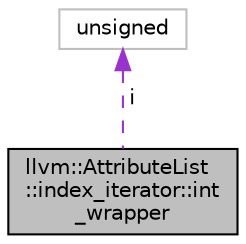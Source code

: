 digraph "llvm::AttributeList::index_iterator::int_wrapper"
{
 // LATEX_PDF_SIZE
  bgcolor="transparent";
  edge [fontname="Helvetica",fontsize="10",labelfontname="Helvetica",labelfontsize="10"];
  node [fontname="Helvetica",fontsize="10",shape=record];
  Node1 [label="llvm::AttributeList\l::index_iterator::int\l_wrapper",height=0.2,width=0.4,color="black", fillcolor="grey75", style="filled", fontcolor="black",tooltip=" "];
  Node2 -> Node1 [dir="back",color="darkorchid3",fontsize="10",style="dashed",label=" i" ,fontname="Helvetica"];
  Node2 [label="unsigned",height=0.2,width=0.4,color="grey75",tooltip=" "];
}
